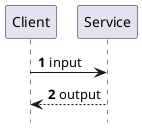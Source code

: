 {
  "sha1": "95e8hbxrem22eol4563ipgcxrxfl1q0",
  "insertion": {
    "when": "2024-05-30T20:48:21.610Z",
    "user": "plantuml@gmail.com"
  }
}
@startuml
autonumber
hide footbox
participant "Client" as C
participant "Service" as S
C->S: input
C<--S: output
@enduml
